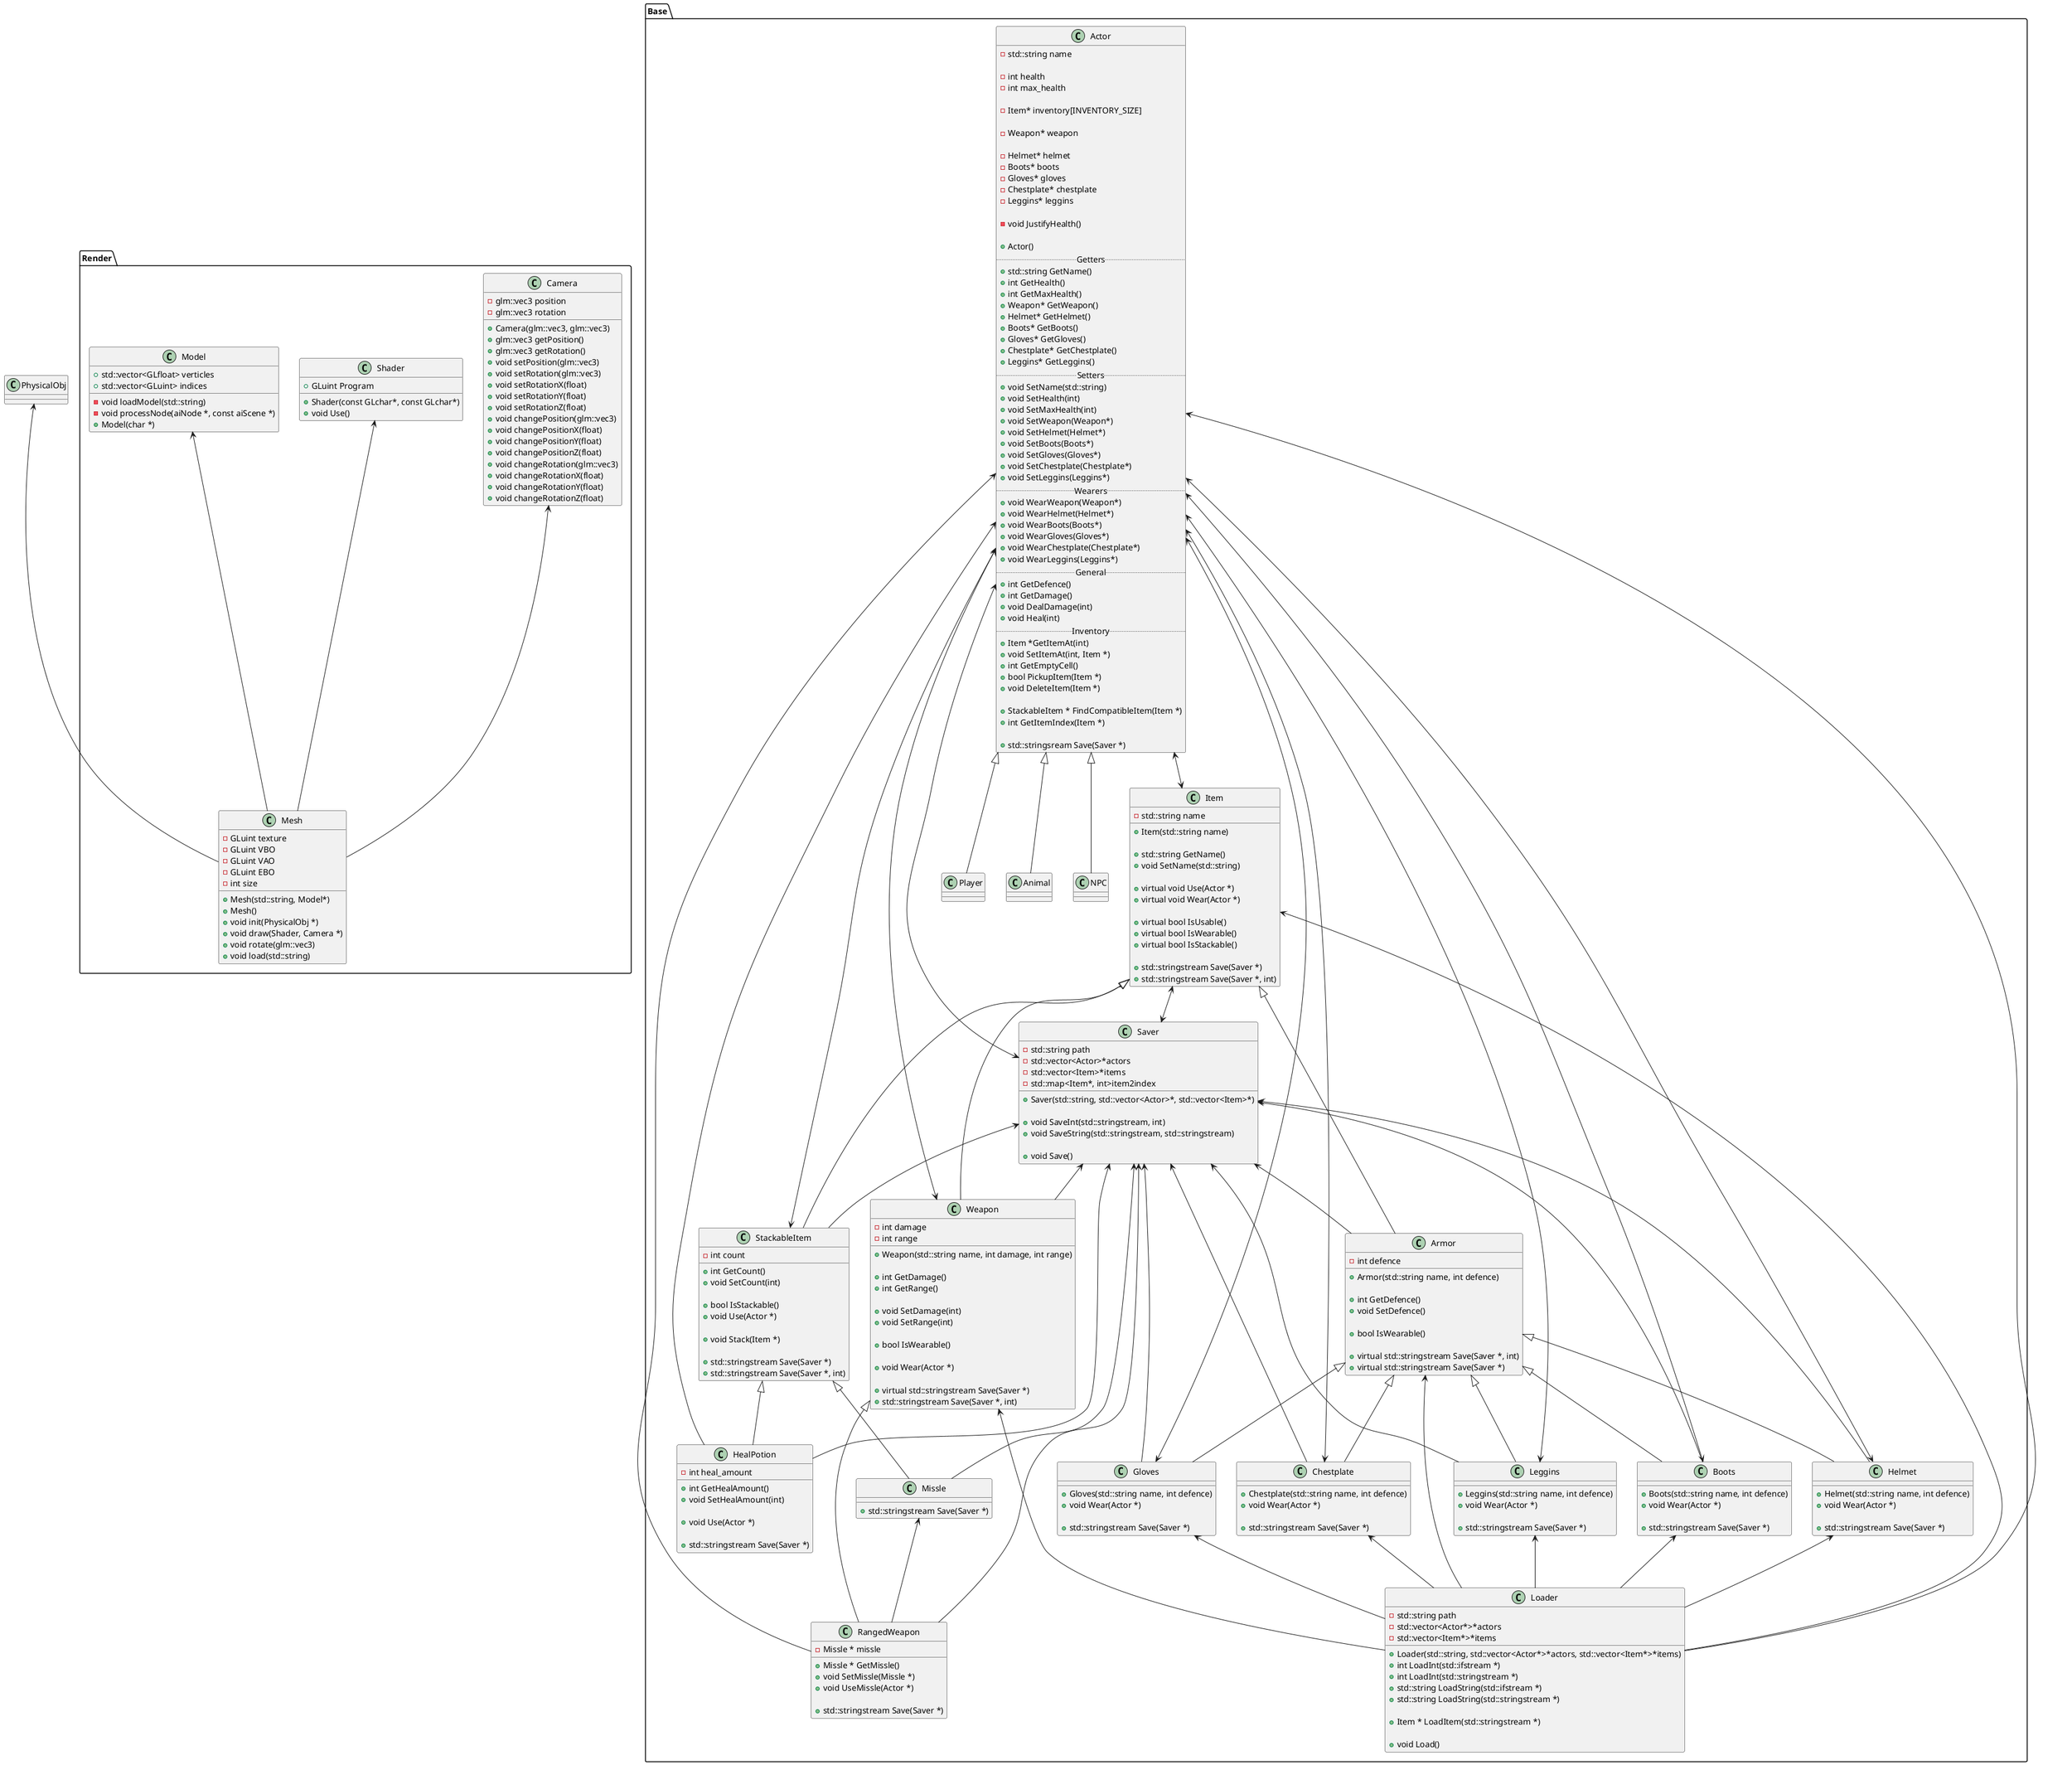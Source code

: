 @startuml
package Base {
	class Actor {
    		-std::string name
    		
    		-int health
    		-int max_health
    		
    		-Item* inventory[INVENTORY_SIZE]
    		
    		-Weapon* weapon
    	
    		-Helmet* helmet
    		-Boots* boots
    		-Gloves* gloves
    		-Chestplate* chestplate
    		-Leggins* leggins
    	
    		-void JustifyHealth()
    
    		+Actor()
    		.. Getters ..
    		+std::string GetName()
    		+int GetHealth()
    		+int GetMaxHealth()
    		+Weapon* GetWeapon()
    		+Helmet* GetHelmet()
    		+Boots* GetBoots()
    		+Gloves* GetGloves()
    		+Chestplate* GetChestplate()
    		+Leggins* GetLeggins()
    		.. Setters ..
    		+void SetName(std::string)
    		+void SetHealth(int)
    		+void SetMaxHealth(int)
    		+void SetWeapon(Weapon*)
    		+void SetHelmet(Helmet*)
    		+void SetBoots(Boots*)
    		+void SetGloves(Gloves*)
    		+void SetChestplate(Chestplate*)
    		+void SetLeggins(Leggins*)
    		.. Wearers ..
    		+void WearWeapon(Weapon*)
    		+void WearHelmet(Helmet*)
    		+void WearBoots(Boots*)
    		+void WearGloves(Gloves*)
    		+void WearChestplate(Chestplate*)
    		+void WearLeggins(Leggins*)
    		.. General ..
    		+int GetDefence()
    		+int GetDamage()
    		+void DealDamage(int)
    		+void Heal(int)
    		.. Inventory ..
    		+Item *GetItemAt(int)
    		+void SetItemAt(int, Item *)
    		+int GetEmptyCell()
    		+bool PickupItem(Item *)
    		+void DeleteItem(Item *)
    
    		+StackableItem * FindCompatibleItem(Item *)
    		+int GetItemIndex(Item *)
		
    		+std::stringsream Save(Saver *)
	}
    
	class Item {
    		-std::string name

    		+Item(std::string name)
    	
    		+std::string GetName()
    		+void SetName(std::string)
    
    		+virtual void Use(Actor *)
    		+virtual void Wear(Actor *)
    	
    		+virtual bool IsUsable()
    		+virtual bool IsWearable()
    		+virtual bool IsStackable()
		
    		+std::stringstream Save(Saver *)
    		+std::stringstream Save(Saver *, int)
	}
    
	class Weapon {
    		-int damage
    		-int range
    
    		+Weapon(std::string name, int damage, int range)
    	
    		+int GetDamage()
    		+int GetRange()
    	
    		+void SetDamage(int)
    		+void SetRange(int)
    
    		+bool IsWearable()
    
    		+void Wear(Actor *)
		
    		+virtual std::stringstream Save(Saver *)
    		+std::stringstream Save(Saver *, int)
	}
    
	class Armor {
    		-int defence
		
    		+Armor(std::string name, int defence)
    		
    		+int GetDefence()
    		+void SetDefence()
		
    		+bool IsWearable()
		
    		+virtual std::stringstream Save(Saver *, int)
    		+virtual std::stringstream Save(Saver *)
	}
    
	class Helmet {
    		+Helmet(std::string name, int defence)
    		+void Wear(Actor *)
    
    		+std::stringstream Save(Saver *)
	}
    
	class Gloves {
    		+Gloves(std::string name, int defence)
    		+void Wear(Actor *)
    
    		+std::stringstream Save(Saver *)
	}
    
	class Chestplate {
    		+Chestplate(std::string name, int defence)
    		+void Wear(Actor *)
		
    		+std::stringstream Save(Saver *)
	}
    
	class Leggins {
    		+Leggins(std::string name, int defence)
    		+void Wear(Actor *)
    
    		+std::stringstream Save(Saver *)
	}
    
	class Boots {
    		+Boots(std::string name, int defence)
    		+void Wear(Actor *)
    
		+std::stringstream Save(Saver *)
	}
	
	class HealPotion {
    		-int heal_amount
		
    		+int GetHealAmount()
    		+void SetHealAmount(int)
    		
    		+void Use(Actor *)
		
    		+std::stringstream Save(Saver *)
	}
	
	class RangedWeapon {
    		-Missle * missle
		
    		+Missle * GetMissle()
    		+void SetMissle(Missle *)
    		+void UseMissle(Actor *)
		
    		+std::stringstream Save(Saver *)
	}
	
	class StackableItem {
    		-int count
		
    		+int GetCount()
    		+void SetCount(int)
		
    		+bool IsStackable()
    		+void Use(Actor *)
		
    		+void Stack(Item *)
		
    		+std::stringstream Save(Saver *)
    		+std::stringstream Save(Saver *, int)
	}
	
	class Missle {
    		+std::stringstream Save(Saver *)
	}
	
	class Player {}
	
	class Animal {}
	
	class NPC {}
	
	class RangedWeapon {}
	
	class Saver {
    		-std::string path
    		-std::vector<Actor>*actors
    		-std::vector<Item>*items
    		-std::map<Item*, int>item2index
    		
    		+Saver(std::string, std::vector<Actor>*, std::vector<Item>*)
		
    		+void SaveInt(std::stringstream, int)
    		+void SaveString(std::stringstream, std::stringstream)
    		
    		+void Save()
	}
    
	class Loader {
	      	-std::string path
		-std::vector<Actor*>*actors
		-std::vector<Item*>*items

		+Loader(std::string, std::vector<Actor*>*actors, std::vector<Item*>*items)
		+int LoadInt(std::ifstream *)
		+int LoadInt(std::stringstream *)
		+std::string LoadString(std::ifstream *)
		+std::string LoadString(std::stringstream *)

		+Item * LoadItem(std::stringstream *)

		+void Load()
	}
}

package Render {
	class Camera {
		-glm::vec3 position
		-glm::vec3 rotation
		+Camera(glm::vec3, glm::vec3)
		+glm::vec3 getPosition()
                +glm::vec3 getRotation()
                +void setPosition(glm::vec3)
                +void setRotation(glm::vec3)
                +void setRotationX(float)
                +void setRotationY(float)
                +void setRotationZ(float)
                +void changePosition(glm::vec3)
                +void changePositionX(float)
                +void changePositionY(float)
                +void changePositionZ(float)
                +void changeRotation(glm::vec3)
                +void changeRotationX(float)
                +void changeRotationY(float)
                +void changeRotationZ(float)
	}

	class Mesh {
	      -GLuint texture
	      -GLuint VBO
	      -GLuint VAO
	      -GLuint EBO
	      -int size
	      +Mesh(std::string, Model*)
	      +Mesh()
	      +void init(PhysicalObj *)
	      +void draw(Shader, Camera *)
	      +void rotate(glm::vec3)
	      +void load(std::string)
	}

	class Shader {
	      +GLuint Program
	      +Shader(const GLchar*, const GLchar*)
	      +void Use()
	}

	class Model {
	      -void loadModel(std::string)
	      -void processNode(aiNode *, const aiScene *)
	      +std::vector<GLfloat> verticles
	      +std::vector<GLuint> indices
	      +Model(char *)
	}
}

Helmet <--> Actor
Gloves <--> Actor
Chestplate <--> Actor
Leggins <--> Actor
Boots <--> Actor

Item <|-- Weapon
Item <|-- Armor

Armor <|-- Helmet
Armor <|-- Gloves
Armor <|-- Chestplate
Armor <|-- Leggins
Armor <|-- Boots

Item <|-- StackableItem

StackableItem <|-- HealPotion

Actor <--> StackableItem

Actor <-- RangedWeapon

Actor <|-- Player
Actor <|-- Animal
Actor <|-- NPC

Weapon <|-- RangedWeapon

Actor <--> Item
Actor <-- HealPotion
Actor <--> Weapon

StackableItem <|-- Missle

Missle <-- RangedWeapon

Item <--> Saver
Actor <--> Saver

Saver <-- StackableItem
Saver <-- Weapon
Saver <-- Armor
Saver <-- Helmet
Saver <-- Boots
Saver <-- Gloves
Saver <-- Chestplate
Saver <-- Leggins
Saver <-- HealPotion
Saver <-- RangedWeapon
Saver <-- Missle

Actor <-- Loader
Item <-- Loader
Weapon <-- Loader
Armor <-- Loader
Helmet <-- Loader
Chestplate <-- Loader
Gloves <-- Loader
Leggins <-- Loader
Boots <-- Loader


Camera <-- Mesh
PhysicalObj <-- Mesh
Model <-- Mesh
Shader <-- Mesh

@enduml
